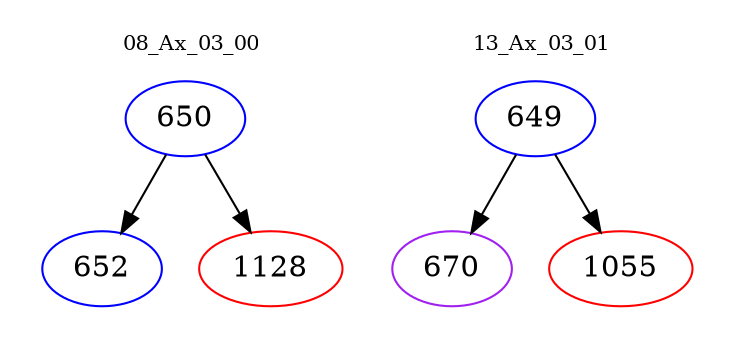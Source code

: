 digraph{
subgraph cluster_0 {
color = white
label = "08_Ax_03_00";
fontsize=10;
T0_650 [label="650", color="blue"]
T0_650 -> T0_652 [color="black"]
T0_652 [label="652", color="blue"]
T0_650 -> T0_1128 [color="black"]
T0_1128 [label="1128", color="red"]
}
subgraph cluster_1 {
color = white
label = "13_Ax_03_01";
fontsize=10;
T1_649 [label="649", color="blue"]
T1_649 -> T1_670 [color="black"]
T1_670 [label="670", color="purple"]
T1_649 -> T1_1055 [color="black"]
T1_1055 [label="1055", color="red"]
}
}

